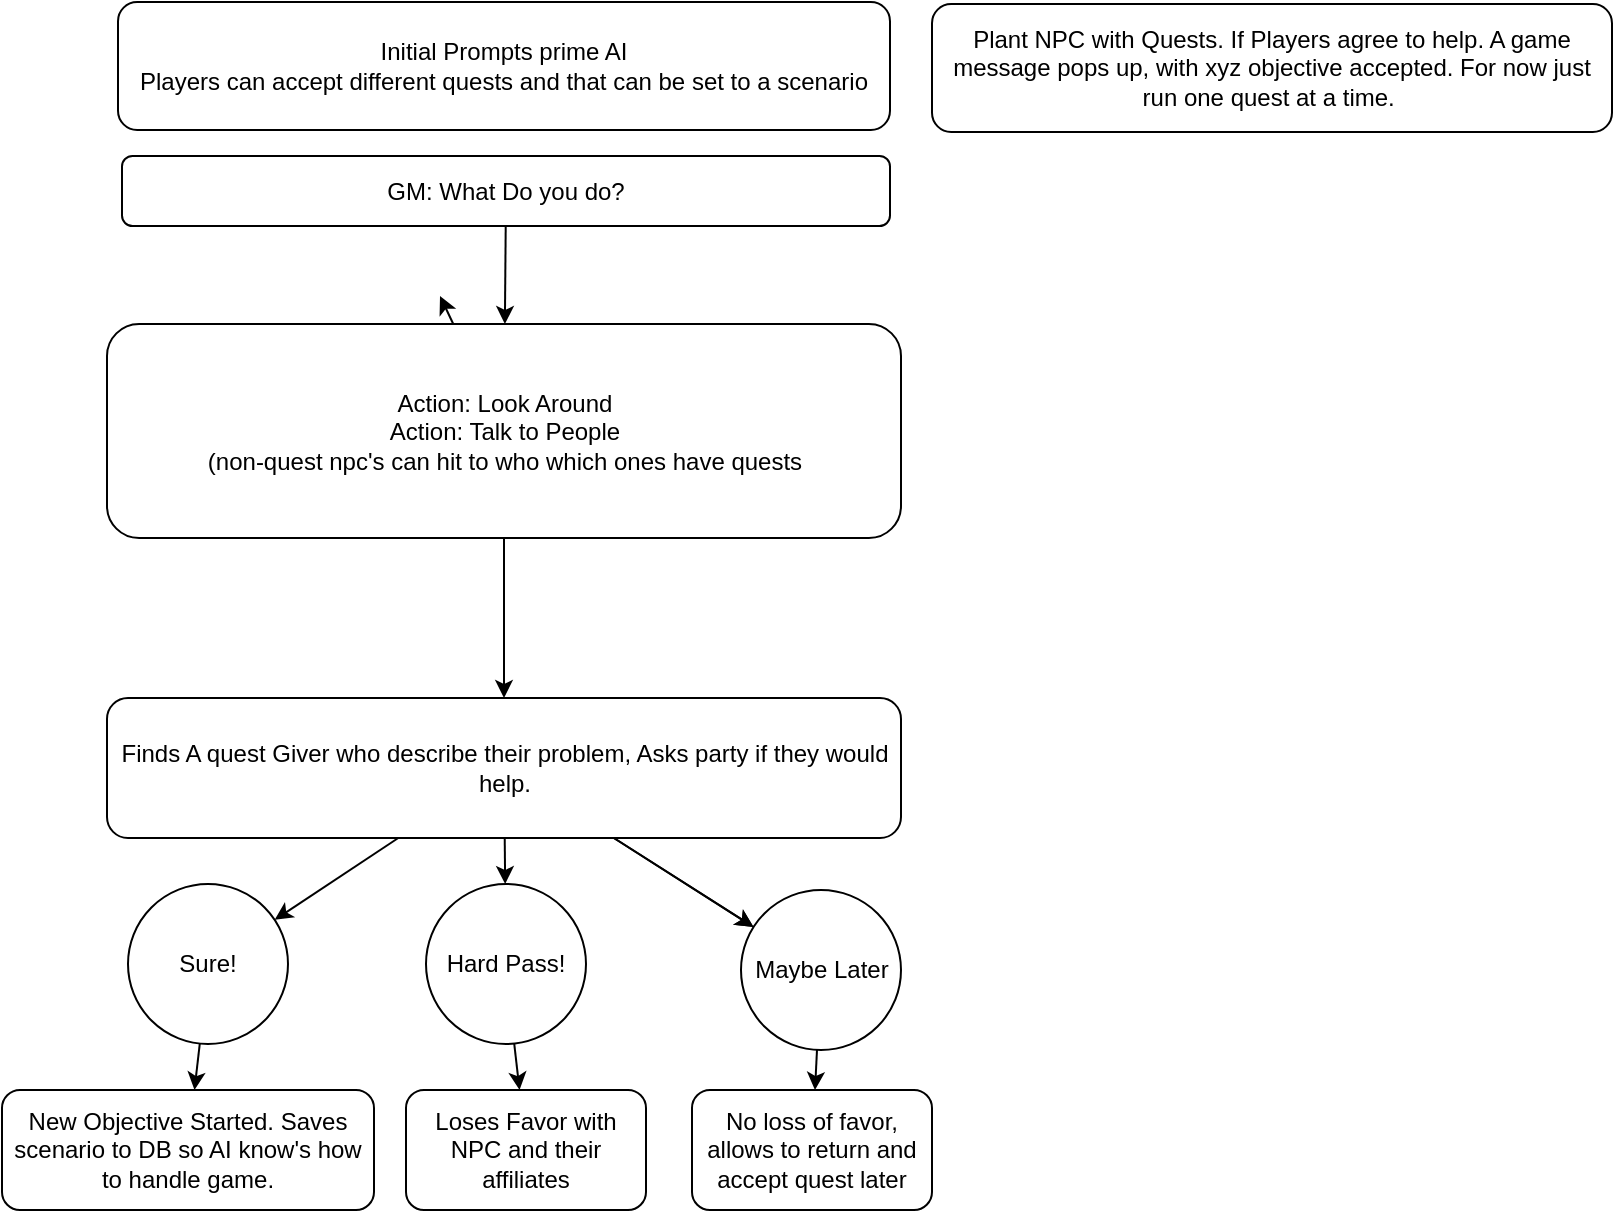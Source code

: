 <mxfile>
    <diagram id="R7HCsMrn_-_SS5Zz13Z4" name="Page-1">
        <mxGraphModel dx="1330" dy="874" grid="0" gridSize="10" guides="1" tooltips="1" connect="1" arrows="1" fold="1" page="1" pageScale="1" pageWidth="850" pageHeight="1100" math="0" shadow="0">
            <root>
                <mxCell id="0"/>
                <mxCell id="1" parent="0"/>
                <mxCell id="6" value="" style="edgeStyle=none;html=1;" edge="1" parent="1" source="2">
                    <mxGeometry relative="1" as="geometry">
                        <mxPoint x="278" y="164" as="targetPoint"/>
                    </mxGeometry>
                </mxCell>
                <mxCell id="9" value="" style="edgeStyle=none;html=1;" edge="1" parent="1" source="2" target="8">
                    <mxGeometry relative="1" as="geometry"/>
                </mxCell>
                <mxCell id="2" value="Action: Look Around&lt;br&gt;Action: Talk to People &lt;br&gt;(non-quest npc's can hit to who which ones have quests" style="rounded=1;whiteSpace=wrap;html=1;" vertex="1" parent="1">
                    <mxGeometry x="111.5" y="178" width="397" height="107" as="geometry"/>
                </mxCell>
                <mxCell id="7" value="" style="edgeStyle=none;html=1;" edge="1" parent="1" source="3" target="2">
                    <mxGeometry relative="1" as="geometry"/>
                </mxCell>
                <mxCell id="3" value="GM: What Do you do?" style="rounded=1;whiteSpace=wrap;html=1;" vertex="1" parent="1">
                    <mxGeometry x="119" y="94" width="384" height="35" as="geometry"/>
                </mxCell>
                <mxCell id="4" value="Plant NPC with Quests. If Players agree to help. A game message pops up, with xyz objective accepted. For now just run one quest at a time.&amp;nbsp;" style="rounded=1;whiteSpace=wrap;html=1;" vertex="1" parent="1">
                    <mxGeometry x="524" y="18" width="340" height="64" as="geometry"/>
                </mxCell>
                <mxCell id="5" value="Initial Prompts prime AI&lt;br&gt;Players can accept different quests and that can be set to a scenario" style="rounded=1;whiteSpace=wrap;html=1;" vertex="1" parent="1">
                    <mxGeometry x="117" y="17" width="386" height="64" as="geometry"/>
                </mxCell>
                <mxCell id="11" value="" style="edgeStyle=none;html=1;" edge="1" parent="1" source="8" target="10">
                    <mxGeometry relative="1" as="geometry"/>
                </mxCell>
                <mxCell id="13" value="" style="edgeStyle=none;html=1;" edge="1" parent="1" source="8" target="12">
                    <mxGeometry relative="1" as="geometry"/>
                </mxCell>
                <mxCell id="14" value="" style="edgeStyle=none;html=1;" edge="1" parent="1" source="8" target="12">
                    <mxGeometry relative="1" as="geometry"/>
                </mxCell>
                <mxCell id="16" value="" style="edgeStyle=none;html=1;" edge="1" parent="1" source="8" target="15">
                    <mxGeometry relative="1" as="geometry"/>
                </mxCell>
                <mxCell id="8" value="Finds A quest Giver who describe their problem, Asks party if they would help." style="rounded=1;whiteSpace=wrap;html=1;" vertex="1" parent="1">
                    <mxGeometry x="111.5" y="365" width="397" height="70" as="geometry"/>
                </mxCell>
                <mxCell id="19" value="" style="edgeStyle=none;html=1;" edge="1" parent="1" source="10" target="18">
                    <mxGeometry relative="1" as="geometry"/>
                </mxCell>
                <mxCell id="10" value="Sure!" style="ellipse;whiteSpace=wrap;html=1;rounded=1;" vertex="1" parent="1">
                    <mxGeometry x="122" y="458" width="80" height="80" as="geometry"/>
                </mxCell>
                <mxCell id="23" value="" style="edgeStyle=none;html=1;" edge="1" parent="1" source="12" target="22">
                    <mxGeometry relative="1" as="geometry"/>
                </mxCell>
                <mxCell id="12" value="Maybe Later" style="ellipse;whiteSpace=wrap;html=1;rounded=1;" vertex="1" parent="1">
                    <mxGeometry x="428.5" y="461" width="80" height="80" as="geometry"/>
                </mxCell>
                <mxCell id="21" value="" style="edgeStyle=none;html=1;" edge="1" parent="1" source="15" target="20">
                    <mxGeometry relative="1" as="geometry"/>
                </mxCell>
                <mxCell id="15" value="Hard Pass!" style="ellipse;whiteSpace=wrap;html=1;rounded=1;" vertex="1" parent="1">
                    <mxGeometry x="271" y="458" width="80" height="80" as="geometry"/>
                </mxCell>
                <mxCell id="18" value="New Objective Started. Saves scenario to DB so AI know's how to handle game." style="whiteSpace=wrap;html=1;rounded=1;" vertex="1" parent="1">
                    <mxGeometry x="59" y="561" width="186" height="60" as="geometry"/>
                </mxCell>
                <mxCell id="20" value="Loses Favor with NPC and their affiliates" style="whiteSpace=wrap;html=1;rounded=1;" vertex="1" parent="1">
                    <mxGeometry x="261" y="561" width="120" height="60" as="geometry"/>
                </mxCell>
                <mxCell id="22" value="No loss of favor, allows to return and accept quest later" style="whiteSpace=wrap;html=1;rounded=1;" vertex="1" parent="1">
                    <mxGeometry x="404" y="561" width="120" height="60" as="geometry"/>
                </mxCell>
            </root>
        </mxGraphModel>
    </diagram>
</mxfile>